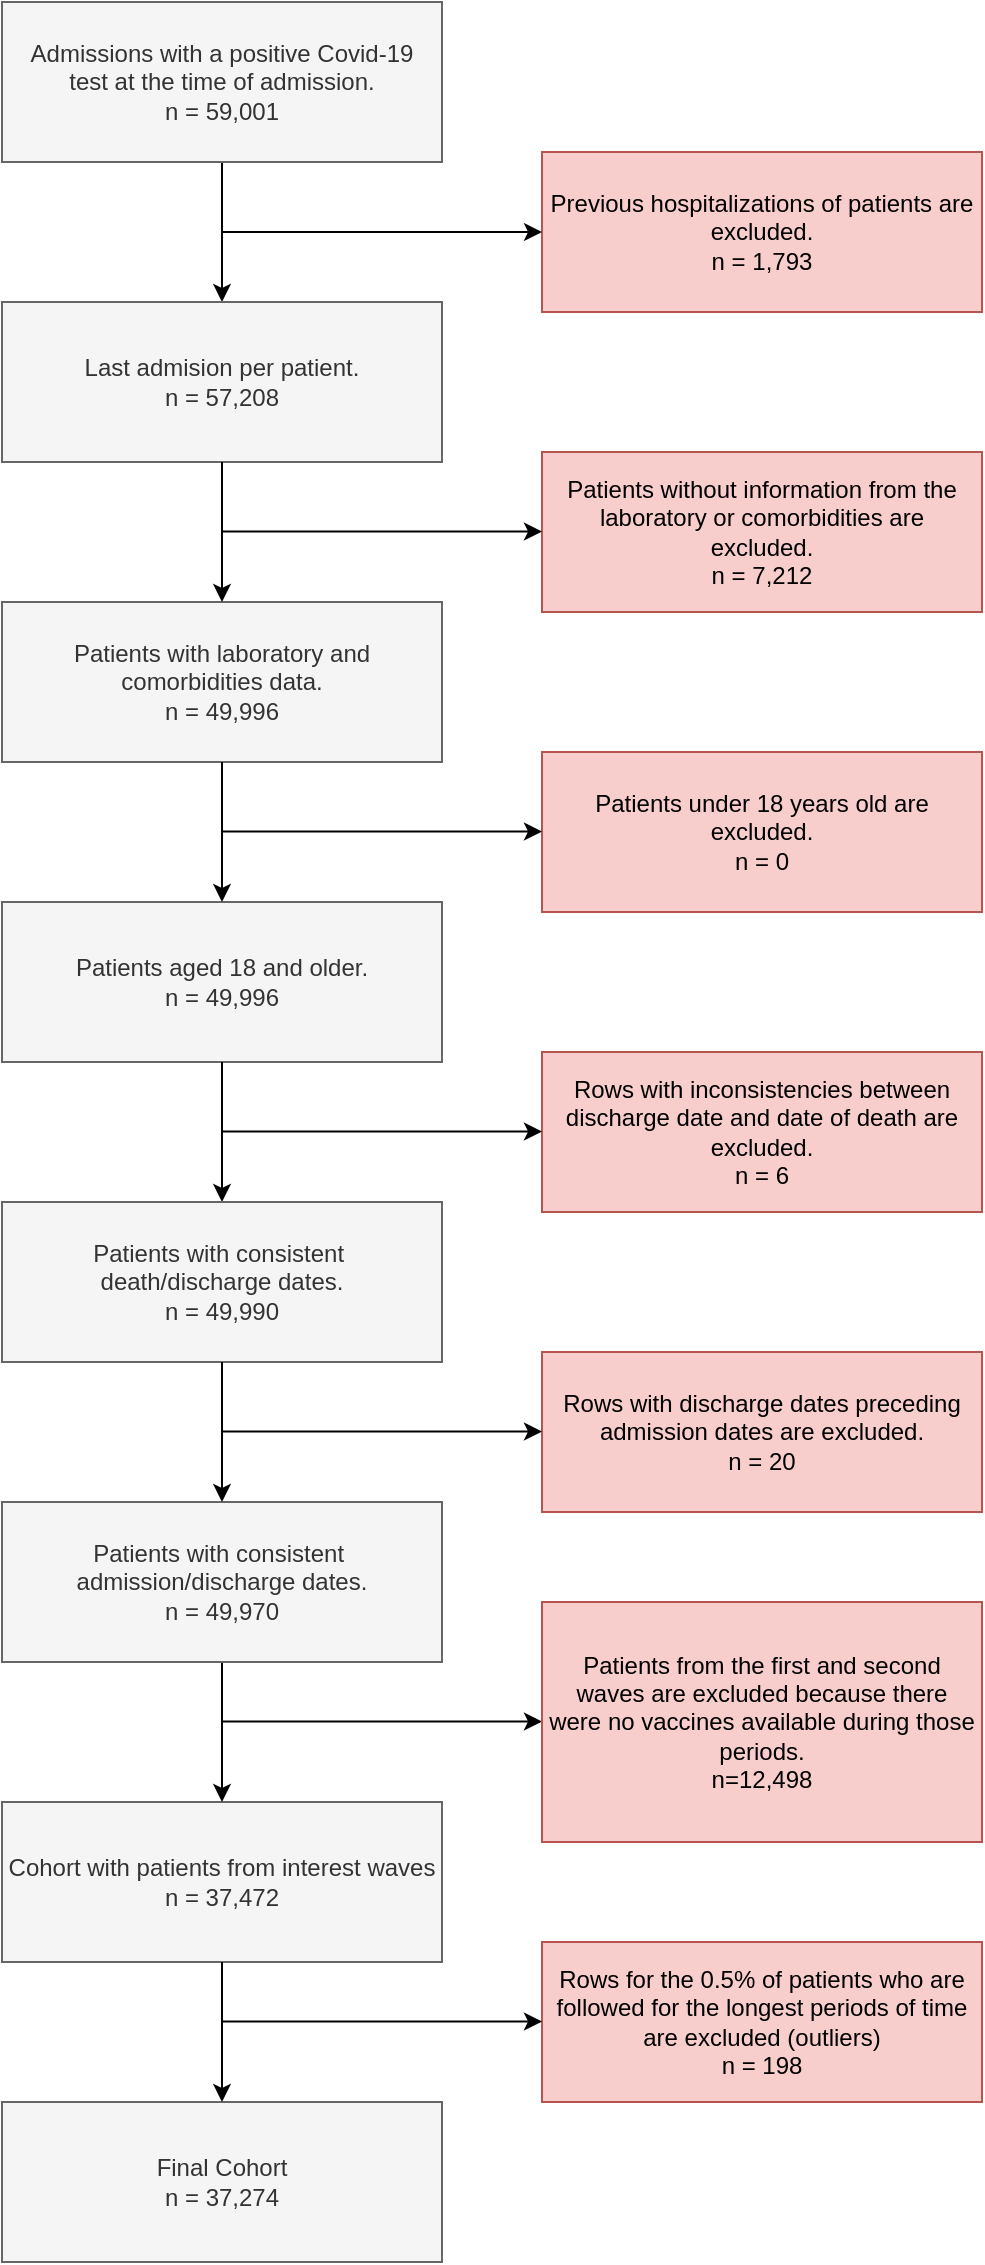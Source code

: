 <mxfile version="24.0.1" type="device" pages="2">
  <diagram name="Página-1" id="Xb9hGHa7vQWwwQF6pS22">
    <mxGraphModel dx="1434" dy="840" grid="1" gridSize="10" guides="1" tooltips="1" connect="1" arrows="1" fold="1" page="1" pageScale="1" pageWidth="827" pageHeight="1300" math="0" shadow="0">
      <root>
        <mxCell id="0" />
        <mxCell id="1" parent="0" />
        <mxCell id="u3R9UK4oMrawdaT3zUBm-3" value="Previous hospitalizations of patients are excluded.&lt;br&gt;n = 1,793" style="rounded=0;whiteSpace=wrap;html=1;fillColor=#f8cecc;strokeColor=#b85450;spacing=4;" parent="1" vertex="1">
          <mxGeometry x="420" y="105" width="220" height="80" as="geometry" />
        </mxCell>
        <mxCell id="u3R9UK4oMrawdaT3zUBm-8" value="Patients with laboratory and comorbidities data.&lt;br&gt;n = 49,996" style="rounded=0;whiteSpace=wrap;html=1;fillColor=#f5f5f5;fontColor=#333333;strokeColor=#666666;spacing=4;" parent="1" vertex="1">
          <mxGeometry x="150" y="330" width="220" height="80" as="geometry" />
        </mxCell>
        <mxCell id="u3R9UK4oMrawdaT3zUBm-9" value="Patients without information from the laboratory or comorbidities are excluded.&lt;br&gt;n = 7,212" style="rounded=0;whiteSpace=wrap;html=1;fillColor=#f8cecc;strokeColor=#b85450;spacing=4;" parent="1" vertex="1">
          <mxGeometry x="420" y="255" width="220" height="80" as="geometry" />
        </mxCell>
        <mxCell id="u3R9UK4oMrawdaT3zUBm-13" value="Patients aged 18 and older.&lt;br&gt;n = 49,996" style="rounded=0;whiteSpace=wrap;html=1;fillColor=#f5f5f5;fontColor=#333333;strokeColor=#666666;spacing=4;" parent="1" vertex="1">
          <mxGeometry x="150" y="480" width="220" height="80" as="geometry" />
        </mxCell>
        <mxCell id="u3R9UK4oMrawdaT3zUBm-14" value="Patients under 18 years old are excluded.&lt;br&gt;n = 0" style="rounded=0;whiteSpace=wrap;html=1;fillColor=#f8cecc;strokeColor=#b85450;spacing=4;" parent="1" vertex="1">
          <mxGeometry x="420" y="405" width="220" height="80" as="geometry" />
        </mxCell>
        <mxCell id="u3R9UK4oMrawdaT3zUBm-19" value="Rows with inconsistencies between discharge date and date of death are excluded.&lt;br&gt;n = 6" style="rounded=0;whiteSpace=wrap;html=1;fillColor=#f8cecc;strokeColor=#b85450;spacing=4;" parent="1" vertex="1">
          <mxGeometry x="420" y="555" width="220" height="80" as="geometry" />
        </mxCell>
        <mxCell id="u3R9UK4oMrawdaT3zUBm-26" value="Rows with discharge dates preceding admission dates are excluded.&lt;br&gt;n = 20" style="rounded=0;whiteSpace=wrap;html=1;fillColor=#f8cecc;strokeColor=#b85450;spacing=4;" parent="1" vertex="1">
          <mxGeometry x="420" y="705" width="220" height="80" as="geometry" />
        </mxCell>
        <mxCell id="u3R9UK4oMrawdaT3zUBm-30" value="Cohort with patients from interest waves&lt;br&gt;n = 37,472" style="rounded=0;whiteSpace=wrap;html=1;fillColor=#f5f5f5;fontColor=#333333;strokeColor=#666666;spacing=4;" parent="1" vertex="1">
          <mxGeometry x="150" y="930" width="220" height="80" as="geometry" />
        </mxCell>
        <mxCell id="u3R9UK4oMrawdaT3zUBm-34" value="" style="endArrow=classic;html=1;rounded=0;exitX=0.5;exitY=1;exitDx=0;exitDy=0;entryX=0.5;entryY=0;entryDx=0;entryDy=0;" parent="1" source="u3R9UK4oMrawdaT3zUBm-1" target="u3R9UK4oMrawdaT3zUBm-2" edge="1">
          <mxGeometry width="50" height="50" relative="1" as="geometry">
            <mxPoint x="320" y="460" as="sourcePoint" />
            <mxPoint x="260" y="170" as="targetPoint" />
          </mxGeometry>
        </mxCell>
        <mxCell id="u3R9UK4oMrawdaT3zUBm-1" value="Admissions with a positive Covid-19 test at the time of admission.&lt;br/&gt;n = 59,001" style="rounded=0;whiteSpace=wrap;html=1;fillColor=#f5f5f5;fontColor=#333333;strokeColor=#666666;spacing=4;" parent="1" vertex="1">
          <mxGeometry x="150" y="30" width="220" height="80" as="geometry" />
        </mxCell>
        <mxCell id="u3R9UK4oMrawdaT3zUBm-2" value="Last admision per patient. &lt;br&gt;n = 57,208" style="rounded=0;whiteSpace=wrap;html=1;fillColor=#f5f5f5;fontColor=#333333;strokeColor=#666666;spacing=4;" parent="1" vertex="1">
          <mxGeometry x="150" y="180" width="220" height="80" as="geometry" />
        </mxCell>
        <mxCell id="u3R9UK4oMrawdaT3zUBm-35" value="" style="endArrow=classic;html=1;rounded=0;exitX=0.5;exitY=1;exitDx=0;exitDy=0;entryX=0.5;entryY=0;entryDx=0;entryDy=0;" parent="1" source="u3R9UK4oMrawdaT3zUBm-2" target="u3R9UK4oMrawdaT3zUBm-8" edge="1">
          <mxGeometry width="50" height="50" relative="1" as="geometry">
            <mxPoint x="270" y="120" as="sourcePoint" />
            <mxPoint x="270" y="190" as="targetPoint" />
          </mxGeometry>
        </mxCell>
        <mxCell id="u3R9UK4oMrawdaT3zUBm-36" value="" style="endArrow=classic;html=1;rounded=0;exitX=0.5;exitY=1;exitDx=0;exitDy=0;entryX=0.5;entryY=0;entryDx=0;entryDy=0;" parent="1" source="u3R9UK4oMrawdaT3zUBm-8" target="u3R9UK4oMrawdaT3zUBm-13" edge="1">
          <mxGeometry width="50" height="50" relative="1" as="geometry">
            <mxPoint x="260" y="360" as="sourcePoint" />
            <mxPoint x="310" y="310" as="targetPoint" />
          </mxGeometry>
        </mxCell>
        <mxCell id="u3R9UK4oMrawdaT3zUBm-37" value="" style="endArrow=classic;html=1;rounded=0;entryX=0.5;entryY=0;entryDx=0;entryDy=0;exitX=0.5;exitY=1;exitDx=0;exitDy=0;" parent="1" source="u3R9UK4oMrawdaT3zUBm-13" target="u3R9UK4oMrawdaT3zUBm-18" edge="1">
          <mxGeometry width="50" height="50" relative="1" as="geometry">
            <mxPoint x="220" y="610" as="sourcePoint" />
            <mxPoint x="310" y="420" as="targetPoint" />
          </mxGeometry>
        </mxCell>
        <mxCell id="u3R9UK4oMrawdaT3zUBm-39" value="" style="endArrow=classic;html=1;rounded=0;exitX=0.5;exitY=1;exitDx=0;exitDy=0;entryX=0.5;entryY=0;entryDx=0;entryDy=0;" parent="1" source="u3R9UK4oMrawdaT3zUBm-25" target="u3R9UK4oMrawdaT3zUBm-30" edge="1">
          <mxGeometry width="50" height="50" relative="1" as="geometry">
            <mxPoint x="260" y="780" as="sourcePoint" />
            <mxPoint x="310" y="730" as="targetPoint" />
          </mxGeometry>
        </mxCell>
        <mxCell id="u3R9UK4oMrawdaT3zUBm-41" value="" style="endArrow=classic;html=1;rounded=0;entryX=0;entryY=0.5;entryDx=0;entryDy=0;" parent="1" target="u3R9UK4oMrawdaT3zUBm-3" edge="1">
          <mxGeometry width="50" height="50" relative="1" as="geometry">
            <mxPoint x="260" y="145" as="sourcePoint" />
            <mxPoint x="310" y="180" as="targetPoint" />
          </mxGeometry>
        </mxCell>
        <mxCell id="u3R9UK4oMrawdaT3zUBm-42" value="" style="endArrow=classic;html=1;rounded=0;entryX=0;entryY=0.5;entryDx=0;entryDy=0;" parent="1" edge="1">
          <mxGeometry width="50" height="50" relative="1" as="geometry">
            <mxPoint x="260" y="294.75" as="sourcePoint" />
            <mxPoint x="420" y="294.75" as="targetPoint" />
          </mxGeometry>
        </mxCell>
        <mxCell id="u3R9UK4oMrawdaT3zUBm-43" value="" style="endArrow=classic;html=1;rounded=0;entryX=0;entryY=0.5;entryDx=0;entryDy=0;" parent="1" edge="1">
          <mxGeometry width="50" height="50" relative="1" as="geometry">
            <mxPoint x="260" y="444.75" as="sourcePoint" />
            <mxPoint x="420" y="444.75" as="targetPoint" />
          </mxGeometry>
        </mxCell>
        <mxCell id="u3R9UK4oMrawdaT3zUBm-44" value="" style="endArrow=classic;html=1;rounded=0;entryX=0;entryY=0.5;entryDx=0;entryDy=0;" parent="1" edge="1">
          <mxGeometry width="50" height="50" relative="1" as="geometry">
            <mxPoint x="260" y="594.75" as="sourcePoint" />
            <mxPoint x="420" y="594.75" as="targetPoint" />
          </mxGeometry>
        </mxCell>
        <mxCell id="u3R9UK4oMrawdaT3zUBm-45" value="" style="endArrow=classic;html=1;rounded=0;entryX=0;entryY=0.5;entryDx=0;entryDy=0;" parent="1" edge="1">
          <mxGeometry width="50" height="50" relative="1" as="geometry">
            <mxPoint x="260" y="744.75" as="sourcePoint" />
            <mxPoint x="420" y="744.75" as="targetPoint" />
          </mxGeometry>
        </mxCell>
        <mxCell id="u3R9UK4oMrawdaT3zUBm-18" value="Patients with consistent&amp;nbsp; death/discharge dates.&lt;br&gt;n = 49,990" style="rounded=0;whiteSpace=wrap;html=1;fillColor=#f5f5f5;fontColor=#333333;strokeColor=#666666;spacing=4;" parent="1" vertex="1">
          <mxGeometry x="150" y="630" width="220" height="80" as="geometry" />
        </mxCell>
        <mxCell id="u3R9UK4oMrawdaT3zUBm-25" value="Patients with consistent&amp;nbsp; admission/discharge dates.&lt;br&gt;n = 49,970" style="rounded=0;whiteSpace=wrap;html=1;fillColor=#f5f5f5;fontColor=#333333;strokeColor=#666666;spacing=4;" parent="1" vertex="1">
          <mxGeometry x="150" y="780" width="220" height="80" as="geometry" />
        </mxCell>
        <mxCell id="u3R9UK4oMrawdaT3zUBm-38" value="" style="endArrow=classic;html=1;rounded=0;exitX=0.5;exitY=1;exitDx=0;exitDy=0;entryX=0.5;entryY=0;entryDx=0;entryDy=0;" parent="1" source="u3R9UK4oMrawdaT3zUBm-18" target="u3R9UK4oMrawdaT3zUBm-25" edge="1">
          <mxGeometry width="50" height="50" relative="1" as="geometry">
            <mxPoint x="260" y="670" as="sourcePoint" />
            <mxPoint x="310" y="620" as="targetPoint" />
          </mxGeometry>
        </mxCell>
        <mxCell id="cQ22uyYNZPuLKwDnnQTC-2" value="Rows for the 0.5% of patients who are followed for the longest periods of time are excluded (outliers)&lt;br&gt;n = 198" style="rounded=0;whiteSpace=wrap;html=1;fillColor=#f8cecc;strokeColor=#b85450;spacing=4;" parent="1" vertex="1">
          <mxGeometry x="420" y="1000" width="220" height="80" as="geometry" />
        </mxCell>
        <mxCell id="cQ22uyYNZPuLKwDnnQTC-3" value="" style="endArrow=classic;html=1;rounded=0;entryX=0;entryY=0.5;entryDx=0;entryDy=0;" parent="1" edge="1">
          <mxGeometry width="50" height="50" relative="1" as="geometry">
            <mxPoint x="260" y="889.75" as="sourcePoint" />
            <mxPoint x="420" y="889.75" as="targetPoint" />
          </mxGeometry>
        </mxCell>
        <mxCell id="6PslTsNAP_rcS77Rt8Ct-1" value="Final Cohort&lt;br&gt;n = 37,274" style="rounded=0;whiteSpace=wrap;html=1;fillColor=#f5f5f5;fontColor=#333333;strokeColor=#666666;spacing=4;" parent="1" vertex="1">
          <mxGeometry x="150" y="1080" width="220" height="80" as="geometry" />
        </mxCell>
        <mxCell id="6PslTsNAP_rcS77Rt8Ct-2" value="" style="endArrow=classic;html=1;rounded=0;exitX=0.5;exitY=1;exitDx=0;exitDy=0;entryX=0.5;entryY=0;entryDx=0;entryDy=0;" parent="1" target="6PslTsNAP_rcS77Rt8Ct-1" edge="1">
          <mxGeometry width="50" height="50" relative="1" as="geometry">
            <mxPoint x="260" y="1010" as="sourcePoint" />
            <mxPoint x="310" y="880" as="targetPoint" />
          </mxGeometry>
        </mxCell>
        <mxCell id="6PslTsNAP_rcS77Rt8Ct-3" value="&lt;div&gt;Patients from the first and second waves are excluded because there were no vaccines available during those periods.&lt;/div&gt;&lt;div&gt;n=12,498&lt;br&gt;&lt;/div&gt;" style="rounded=0;whiteSpace=wrap;html=1;fillColor=#f8cecc;strokeColor=#b85450;spacing=4;" parent="1" vertex="1">
          <mxGeometry x="420" y="830" width="220" height="120" as="geometry" />
        </mxCell>
        <mxCell id="6PslTsNAP_rcS77Rt8Ct-4" value="" style="endArrow=classic;html=1;rounded=0;entryX=0;entryY=0.5;entryDx=0;entryDy=0;" parent="1" edge="1">
          <mxGeometry width="50" height="50" relative="1" as="geometry">
            <mxPoint x="260" y="1039.75" as="sourcePoint" />
            <mxPoint x="420" y="1039.75" as="targetPoint" />
          </mxGeometry>
        </mxCell>
      </root>
    </mxGraphModel>
  </diagram>
  <diagram name="Abreviado" id="JbsvrMGJ2Ktf2n5m8iNS">
    <mxGraphModel dx="1434" dy="840" grid="1" gridSize="10" guides="1" tooltips="1" connect="1" arrows="1" fold="1" page="1" pageScale="1" pageWidth="827" pageHeight="1300" math="0" shadow="0">
      <root>
        <mxCell id="fEg1-4ptNUhqIuI-XVzJ-0" />
        <mxCell id="fEg1-4ptNUhqIuI-XVzJ-1" parent="fEg1-4ptNUhqIuI-XVzJ-0" />
        <mxCell id="fEg1-4ptNUhqIuI-XVzJ-10" value="" style="endArrow=classic;html=1;rounded=0;exitX=0.5;exitY=1;exitDx=0;exitDy=0;entryX=0.5;entryY=0;entryDx=0;entryDy=0;spacingLeft=4;spacingRight=4;" edge="1" parent="fEg1-4ptNUhqIuI-XVzJ-1" source="fEg1-4ptNUhqIuI-XVzJ-11" target="fEg1-4ptNUhqIuI-XVzJ-27">
          <mxGeometry width="50" height="50" relative="1" as="geometry">
            <mxPoint x="320" y="460" as="sourcePoint" />
            <mxPoint x="260" y="180" as="targetPoint" />
          </mxGeometry>
        </mxCell>
        <mxCell id="fEg1-4ptNUhqIuI-XVzJ-11" value="Admissions with a positive Covid-19 test at the time of admission.&lt;br/&gt;n = 59,001" style="rounded=0;whiteSpace=wrap;html=1;fillColor=#f5f5f5;fontColor=#333333;strokeColor=#666666;spacing=4;spacingLeft=4;spacingRight=4;" vertex="1" parent="fEg1-4ptNUhqIuI-XVzJ-1">
          <mxGeometry x="150" y="30" width="220" height="80" as="geometry" />
        </mxCell>
        <mxCell id="fEg1-4ptNUhqIuI-XVzJ-17" value="" style="endArrow=classic;html=1;rounded=0;entryX=0;entryY=0.5;entryDx=0;entryDy=0;spacingLeft=4;spacingRight=4;" edge="1" parent="fEg1-4ptNUhqIuI-XVzJ-1" target="vvD7tLZ1aSBy6Uk62mra-0">
          <mxGeometry width="50" height="50" relative="1" as="geometry">
            <mxPoint x="260" y="280" as="sourcePoint" />
            <mxPoint x="370" y="170" as="targetPoint" />
          </mxGeometry>
        </mxCell>
        <mxCell id="fEg1-4ptNUhqIuI-XVzJ-27" value="Final Cohort&lt;br&gt;n = 37,274" style="rounded=0;whiteSpace=wrap;html=1;fillColor=#f5f5f5;fontColor=#333333;strokeColor=#666666;spacing=4;spacingLeft=4;spacingRight=4;" vertex="1" parent="fEg1-4ptNUhqIuI-XVzJ-1">
          <mxGeometry x="150" y="450" width="220" height="80" as="geometry" />
        </mxCell>
        <mxCell id="vvD7tLZ1aSBy6Uk62mra-0" value="&lt;div align=&quot;justify&quot;&gt;The dataset underwent a review process where several exclusion criteria were applied. Firstly, previous patients&#39; admissions were excluded, as were those lacking laboratory data or comorbidity information (patients whose IDs are not in these two sub-datasets). Additionally, individuals under 18 years old were excluded. Admissions with inconsistencies between discharge dates and dates of death, as well as those with discharge dates preceding admission dates, were also excluded. Admissions occurring during the first and second waves, when vaccines were unavailable, were excluded. Finally, admissions for the 0.5% of patients with the longest follow-up (time elapsed between the date of admission and the most recent recorded observation) periods were excluded as outliers.&lt;/div&gt;&lt;div align=&quot;center&quot;&gt;n = 21,727&lt;br&gt;&lt;/div&gt;" style="rounded=0;whiteSpace=wrap;html=1;fillColor=#f8cecc;strokeColor=#b85450;spacing=4;perimeterSpacing=0;gradientColor=none;horizontal=1;verticalAlign=middle;labelBackgroundColor=none;labelBorderColor=none;spacingTop=0;spacingLeft=4;spacingRight=4;" vertex="1" parent="fEg1-4ptNUhqIuI-XVzJ-1">
          <mxGeometry x="414" y="150" width="326" height="260" as="geometry" />
        </mxCell>
      </root>
    </mxGraphModel>
  </diagram>
</mxfile>
